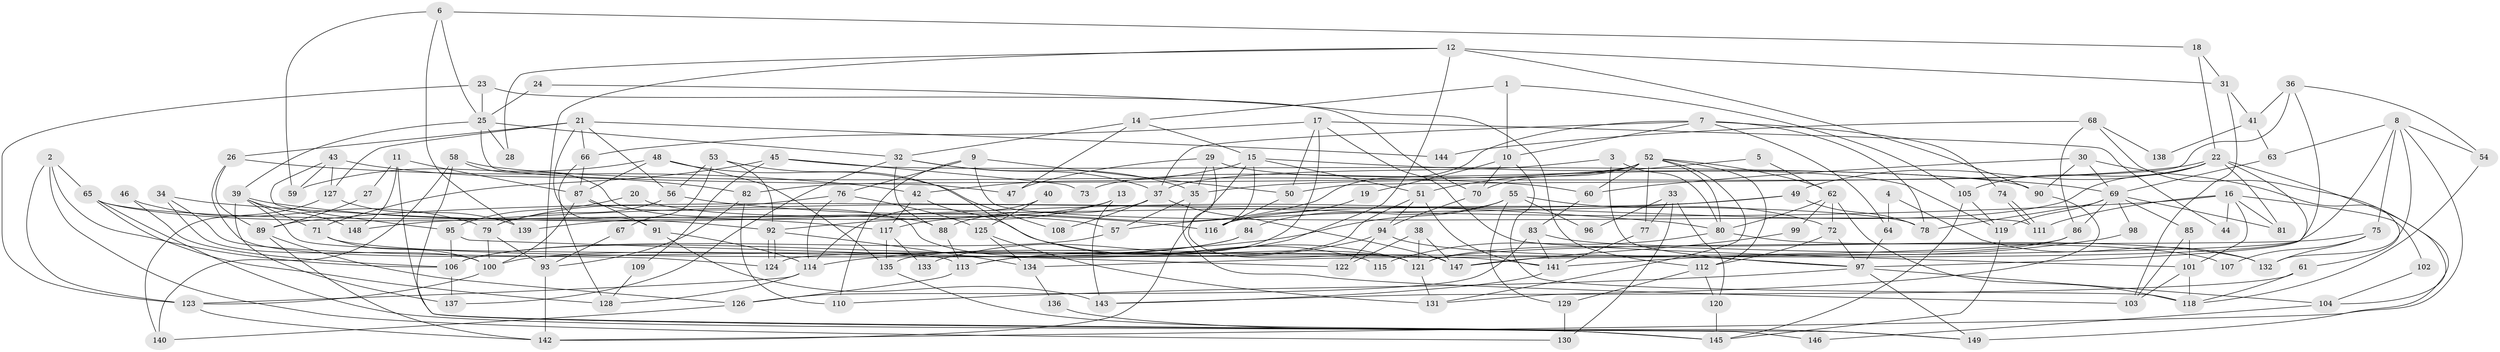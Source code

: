 // Generated by graph-tools (version 1.1) at 2025/26/03/09/25 03:26:13]
// undirected, 149 vertices, 298 edges
graph export_dot {
graph [start="1"]
  node [color=gray90,style=filled];
  1;
  2;
  3;
  4;
  5;
  6;
  7;
  8;
  9;
  10;
  11;
  12;
  13;
  14;
  15;
  16;
  17;
  18;
  19;
  20;
  21;
  22;
  23;
  24;
  25;
  26;
  27;
  28;
  29;
  30;
  31;
  32;
  33;
  34;
  35;
  36;
  37;
  38;
  39;
  40;
  41;
  42;
  43;
  44;
  45;
  46;
  47;
  48;
  49;
  50;
  51;
  52;
  53;
  54;
  55;
  56;
  57;
  58;
  59;
  60;
  61;
  62;
  63;
  64;
  65;
  66;
  67;
  68;
  69;
  70;
  71;
  72;
  73;
  74;
  75;
  76;
  77;
  78;
  79;
  80;
  81;
  82;
  83;
  84;
  85;
  86;
  87;
  88;
  89;
  90;
  91;
  92;
  93;
  94;
  95;
  96;
  97;
  98;
  99;
  100;
  101;
  102;
  103;
  104;
  105;
  106;
  107;
  108;
  109;
  110;
  111;
  112;
  113;
  114;
  115;
  116;
  117;
  118;
  119;
  120;
  121;
  122;
  123;
  124;
  125;
  126;
  127;
  128;
  129;
  130;
  131;
  132;
  133;
  134;
  135;
  136;
  137;
  138;
  139;
  140;
  141;
  142;
  143;
  144;
  145;
  146;
  147;
  148;
  149;
  1 -- 105;
  1 -- 10;
  1 -- 14;
  2 -- 65;
  2 -- 106;
  2 -- 123;
  2 -- 130;
  3 -- 37;
  3 -- 80;
  3 -- 97;
  4 -- 132;
  4 -- 64;
  5 -- 51;
  5 -- 62;
  6 -- 139;
  6 -- 59;
  6 -- 18;
  6 -- 25;
  7 -- 78;
  7 -- 37;
  7 -- 10;
  7 -- 64;
  7 -- 74;
  7 -- 117;
  8 -- 142;
  8 -- 54;
  8 -- 63;
  8 -- 75;
  8 -- 124;
  8 -- 132;
  9 -- 50;
  9 -- 110;
  9 -- 76;
  9 -- 111;
  10 -- 70;
  10 -- 19;
  10 -- 118;
  11 -- 87;
  11 -- 148;
  11 -- 27;
  11 -- 149;
  12 -- 90;
  12 -- 31;
  12 -- 28;
  12 -- 93;
  12 -- 133;
  13 -- 92;
  13 -- 143;
  13 -- 139;
  14 -- 32;
  14 -- 15;
  14 -- 47;
  15 -- 142;
  15 -- 42;
  15 -- 51;
  15 -- 69;
  15 -- 116;
  16 -- 111;
  16 -- 81;
  16 -- 44;
  16 -- 101;
  16 -- 102;
  16 -- 148;
  17 -- 101;
  17 -- 135;
  17 -- 44;
  17 -- 50;
  17 -- 66;
  18 -- 31;
  18 -- 22;
  19 -- 116;
  20 -- 95;
  20 -- 57;
  21 -- 91;
  21 -- 26;
  21 -- 56;
  21 -- 66;
  21 -- 127;
  21 -- 144;
  22 -- 97;
  22 -- 35;
  22 -- 49;
  22 -- 81;
  22 -- 104;
  22 -- 105;
  22 -- 116;
  23 -- 25;
  23 -- 123;
  23 -- 70;
  24 -- 25;
  24 -- 112;
  25 -- 47;
  25 -- 28;
  25 -- 32;
  25 -- 39;
  26 -- 42;
  26 -- 113;
  26 -- 89;
  27 -- 89;
  29 -- 35;
  29 -- 121;
  29 -- 47;
  29 -- 119;
  30 -- 69;
  30 -- 60;
  30 -- 61;
  30 -- 90;
  31 -- 103;
  31 -- 41;
  32 -- 35;
  32 -- 37;
  32 -- 88;
  32 -- 137;
  33 -- 120;
  33 -- 77;
  33 -- 96;
  33 -- 130;
  34 -- 100;
  34 -- 124;
  34 -- 80;
  35 -- 57;
  35 -- 103;
  36 -- 147;
  36 -- 50;
  36 -- 41;
  36 -- 54;
  37 -- 88;
  37 -- 108;
  37 -- 147;
  38 -- 121;
  38 -- 147;
  38 -- 122;
  39 -- 71;
  39 -- 117;
  39 -- 137;
  39 -- 147;
  39 -- 148;
  40 -- 114;
  40 -- 125;
  41 -- 63;
  41 -- 138;
  42 -- 117;
  42 -- 121;
  43 -- 82;
  43 -- 95;
  43 -- 59;
  43 -- 127;
  45 -- 90;
  45 -- 71;
  45 -- 73;
  45 -- 109;
  46 -- 106;
  46 -- 79;
  48 -- 87;
  48 -- 135;
  48 -- 59;
  48 -- 108;
  49 -- 89;
  49 -- 57;
  49 -- 78;
  50 -- 116;
  51 -- 113;
  51 -- 94;
  51 -- 141;
  52 -- 70;
  52 -- 80;
  52 -- 60;
  52 -- 62;
  52 -- 73;
  52 -- 77;
  52 -- 82;
  52 -- 112;
  52 -- 131;
  53 -- 92;
  53 -- 56;
  53 -- 67;
  53 -- 115;
  54 -- 118;
  55 -- 72;
  55 -- 114;
  55 -- 84;
  55 -- 96;
  55 -- 129;
  56 -- 116;
  56 -- 79;
  57 -- 106;
  58 -- 140;
  58 -- 60;
  58 -- 88;
  58 -- 146;
  60 -- 83;
  61 -- 118;
  61 -- 143;
  62 -- 72;
  62 -- 80;
  62 -- 99;
  62 -- 118;
  63 -- 69;
  64 -- 97;
  65 -- 78;
  65 -- 145;
  65 -- 92;
  65 -- 128;
  66 -- 87;
  66 -- 128;
  67 -- 93;
  68 -- 86;
  68 -- 149;
  68 -- 138;
  68 -- 144;
  69 -- 85;
  69 -- 78;
  69 -- 81;
  69 -- 86;
  69 -- 98;
  69 -- 119;
  70 -- 94;
  71 -- 141;
  71 -- 100;
  72 -- 112;
  72 -- 97;
  74 -- 111;
  74 -- 111;
  75 -- 121;
  75 -- 107;
  75 -- 132;
  76 -- 79;
  76 -- 114;
  76 -- 125;
  77 -- 141;
  79 -- 100;
  79 -- 93;
  80 -- 107;
  80 -- 115;
  82 -- 93;
  82 -- 110;
  83 -- 132;
  83 -- 141;
  83 -- 126;
  84 -- 100;
  84 -- 106;
  85 -- 101;
  85 -- 103;
  86 -- 121;
  86 -- 134;
  87 -- 121;
  87 -- 91;
  87 -- 100;
  88 -- 113;
  89 -- 142;
  89 -- 126;
  90 -- 131;
  91 -- 114;
  91 -- 143;
  92 -- 124;
  92 -- 124;
  92 -- 134;
  93 -- 142;
  94 -- 113;
  94 -- 97;
  94 -- 122;
  95 -- 122;
  95 -- 106;
  97 -- 104;
  97 -- 110;
  97 -- 149;
  98 -- 141;
  99 -- 147;
  100 -- 123;
  101 -- 118;
  101 -- 103;
  102 -- 104;
  104 -- 146;
  105 -- 119;
  105 -- 145;
  106 -- 137;
  109 -- 128;
  112 -- 129;
  112 -- 120;
  113 -- 126;
  114 -- 128;
  114 -- 123;
  117 -- 133;
  117 -- 135;
  119 -- 145;
  120 -- 145;
  121 -- 131;
  123 -- 142;
  125 -- 134;
  125 -- 131;
  126 -- 140;
  127 -- 139;
  127 -- 140;
  129 -- 130;
  134 -- 136;
  135 -- 145;
  136 -- 149;
  141 -- 143;
}
